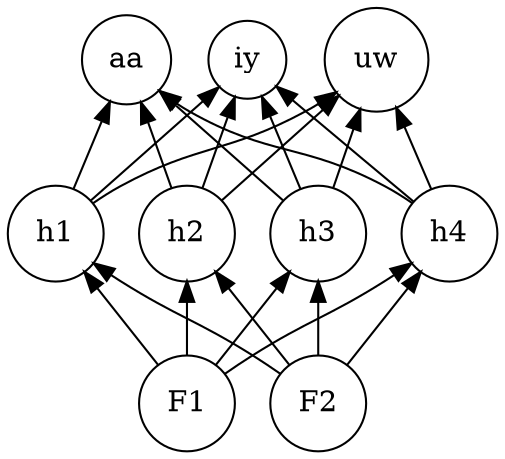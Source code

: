 digraph NN {
rankdir=BT;
n_0_0 [label="F1" shape="circle"];
n_0_1 [label="F2" shape="circle"];
n_1_0 [label="h3" shape="circle"];
n_1_1 [label="h4" shape="circle"];
n_1_2 [label="h1" shape="circle"];
n_1_3 [label="h2" shape="circle"];
n_2_0 [label="aa" shape="circle"];
n_2_1 [label="iy" shape="circle"];
n_2_2 [label="uw" shape="circle"];
n_0_0 -> n_1_0;
n_0_1 -> n_1_0;
n_0_0 -> n_1_1;
n_0_1 -> n_1_1;
n_0_0 -> n_1_2;
n_0_1 -> n_1_2;
n_0_0 -> n_1_3;
n_0_1 -> n_1_3;
n_1_0 -> n_2_0;
n_1_1 -> n_2_0;
n_1_2 -> n_2_0;
n_1_3 -> n_2_0;
n_1_0 -> n_2_1;
n_1_1 -> n_2_1;
n_1_2 -> n_2_1;
n_1_3 -> n_2_1;
n_1_0 -> n_2_2;
n_1_1 -> n_2_2;
n_1_2 -> n_2_2;
n_1_3 -> n_2_2;
}
